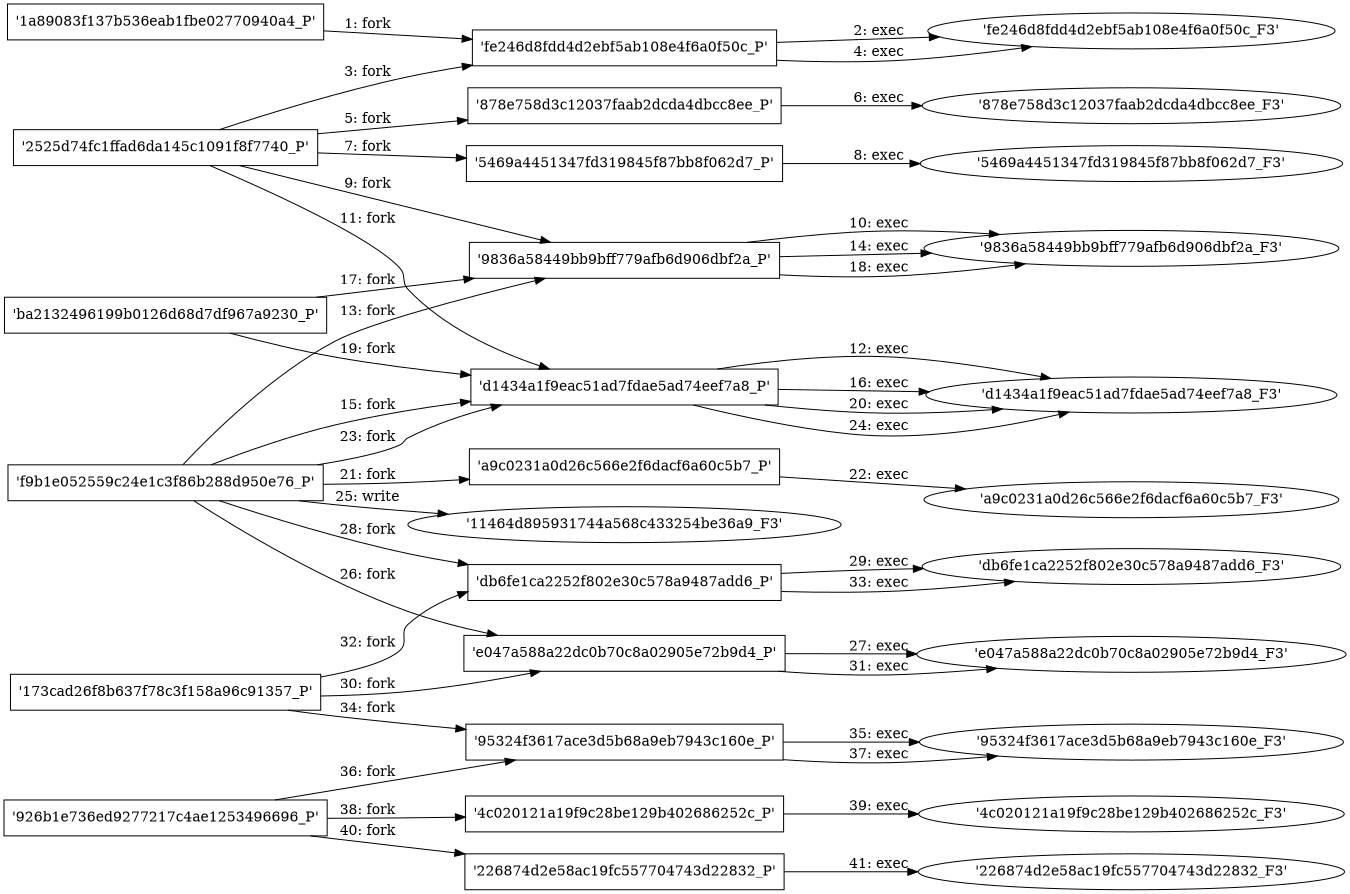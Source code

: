 digraph "D:\Learning\Paper\apt\基于CTI的攻击预警\Dataset\攻击图\ASGfromALLCTI\Windows Defender ATP machine learning Detecting new and unusual breach activity.dot" {
rankdir="LR"
size="9"
fixedsize="false"
splines="true"
nodesep=0.3
ranksep=0
fontsize=10
overlap="scalexy"
engine= "neato"
	"'1a89083f137b536eab1fbe02770940a4_P'" [node_type=Process shape=box]
	"'fe246d8fdd4d2ebf5ab108e4f6a0f50c_P'" [node_type=Process shape=box]
	"'1a89083f137b536eab1fbe02770940a4_P'" -> "'fe246d8fdd4d2ebf5ab108e4f6a0f50c_P'" [label="1: fork"]
	"'fe246d8fdd4d2ebf5ab108e4f6a0f50c_P'" [node_type=Process shape=box]
	"'fe246d8fdd4d2ebf5ab108e4f6a0f50c_F3'" [node_type=File shape=ellipse]
	"'fe246d8fdd4d2ebf5ab108e4f6a0f50c_P'" -> "'fe246d8fdd4d2ebf5ab108e4f6a0f50c_F3'" [label="2: exec"]
	"'2525d74fc1ffad6da145c1091f8f7740_P'" [node_type=Process shape=box]
	"'fe246d8fdd4d2ebf5ab108e4f6a0f50c_P'" [node_type=Process shape=box]
	"'2525d74fc1ffad6da145c1091f8f7740_P'" -> "'fe246d8fdd4d2ebf5ab108e4f6a0f50c_P'" [label="3: fork"]
	"'fe246d8fdd4d2ebf5ab108e4f6a0f50c_P'" [node_type=Process shape=box]
	"'fe246d8fdd4d2ebf5ab108e4f6a0f50c_F3'" [node_type=File shape=ellipse]
	"'fe246d8fdd4d2ebf5ab108e4f6a0f50c_P'" -> "'fe246d8fdd4d2ebf5ab108e4f6a0f50c_F3'" [label="4: exec"]
	"'2525d74fc1ffad6da145c1091f8f7740_P'" [node_type=Process shape=box]
	"'878e758d3c12037faab2dcda4dbcc8ee_P'" [node_type=Process shape=box]
	"'2525d74fc1ffad6da145c1091f8f7740_P'" -> "'878e758d3c12037faab2dcda4dbcc8ee_P'" [label="5: fork"]
	"'878e758d3c12037faab2dcda4dbcc8ee_P'" [node_type=Process shape=box]
	"'878e758d3c12037faab2dcda4dbcc8ee_F3'" [node_type=File shape=ellipse]
	"'878e758d3c12037faab2dcda4dbcc8ee_P'" -> "'878e758d3c12037faab2dcda4dbcc8ee_F3'" [label="6: exec"]
	"'2525d74fc1ffad6da145c1091f8f7740_P'" [node_type=Process shape=box]
	"'5469a4451347fd319845f87bb8f062d7_P'" [node_type=Process shape=box]
	"'2525d74fc1ffad6da145c1091f8f7740_P'" -> "'5469a4451347fd319845f87bb8f062d7_P'" [label="7: fork"]
	"'5469a4451347fd319845f87bb8f062d7_P'" [node_type=Process shape=box]
	"'5469a4451347fd319845f87bb8f062d7_F3'" [node_type=File shape=ellipse]
	"'5469a4451347fd319845f87bb8f062d7_P'" -> "'5469a4451347fd319845f87bb8f062d7_F3'" [label="8: exec"]
	"'2525d74fc1ffad6da145c1091f8f7740_P'" [node_type=Process shape=box]
	"'9836a58449bb9bff779afb6d906dbf2a_P'" [node_type=Process shape=box]
	"'2525d74fc1ffad6da145c1091f8f7740_P'" -> "'9836a58449bb9bff779afb6d906dbf2a_P'" [label="9: fork"]
	"'9836a58449bb9bff779afb6d906dbf2a_P'" [node_type=Process shape=box]
	"'9836a58449bb9bff779afb6d906dbf2a_F3'" [node_type=File shape=ellipse]
	"'9836a58449bb9bff779afb6d906dbf2a_P'" -> "'9836a58449bb9bff779afb6d906dbf2a_F3'" [label="10: exec"]
	"'2525d74fc1ffad6da145c1091f8f7740_P'" [node_type=Process shape=box]
	"'d1434a1f9eac51ad7fdae5ad74eef7a8_P'" [node_type=Process shape=box]
	"'2525d74fc1ffad6da145c1091f8f7740_P'" -> "'d1434a1f9eac51ad7fdae5ad74eef7a8_P'" [label="11: fork"]
	"'d1434a1f9eac51ad7fdae5ad74eef7a8_P'" [node_type=Process shape=box]
	"'d1434a1f9eac51ad7fdae5ad74eef7a8_F3'" [node_type=File shape=ellipse]
	"'d1434a1f9eac51ad7fdae5ad74eef7a8_P'" -> "'d1434a1f9eac51ad7fdae5ad74eef7a8_F3'" [label="12: exec"]
	"'f9b1e052559c24e1c3f86b288d950e76_P'" [node_type=Process shape=box]
	"'9836a58449bb9bff779afb6d906dbf2a_P'" [node_type=Process shape=box]
	"'f9b1e052559c24e1c3f86b288d950e76_P'" -> "'9836a58449bb9bff779afb6d906dbf2a_P'" [label="13: fork"]
	"'9836a58449bb9bff779afb6d906dbf2a_P'" [node_type=Process shape=box]
	"'9836a58449bb9bff779afb6d906dbf2a_F3'" [node_type=File shape=ellipse]
	"'9836a58449bb9bff779afb6d906dbf2a_P'" -> "'9836a58449bb9bff779afb6d906dbf2a_F3'" [label="14: exec"]
	"'f9b1e052559c24e1c3f86b288d950e76_P'" [node_type=Process shape=box]
	"'d1434a1f9eac51ad7fdae5ad74eef7a8_P'" [node_type=Process shape=box]
	"'f9b1e052559c24e1c3f86b288d950e76_P'" -> "'d1434a1f9eac51ad7fdae5ad74eef7a8_P'" [label="15: fork"]
	"'d1434a1f9eac51ad7fdae5ad74eef7a8_P'" [node_type=Process shape=box]
	"'d1434a1f9eac51ad7fdae5ad74eef7a8_F3'" [node_type=File shape=ellipse]
	"'d1434a1f9eac51ad7fdae5ad74eef7a8_P'" -> "'d1434a1f9eac51ad7fdae5ad74eef7a8_F3'" [label="16: exec"]
	"'ba2132496199b0126d68d7df967a9230_P'" [node_type=Process shape=box]
	"'9836a58449bb9bff779afb6d906dbf2a_P'" [node_type=Process shape=box]
	"'ba2132496199b0126d68d7df967a9230_P'" -> "'9836a58449bb9bff779afb6d906dbf2a_P'" [label="17: fork"]
	"'9836a58449bb9bff779afb6d906dbf2a_P'" [node_type=Process shape=box]
	"'9836a58449bb9bff779afb6d906dbf2a_F3'" [node_type=File shape=ellipse]
	"'9836a58449bb9bff779afb6d906dbf2a_P'" -> "'9836a58449bb9bff779afb6d906dbf2a_F3'" [label="18: exec"]
	"'ba2132496199b0126d68d7df967a9230_P'" [node_type=Process shape=box]
	"'d1434a1f9eac51ad7fdae5ad74eef7a8_P'" [node_type=Process shape=box]
	"'ba2132496199b0126d68d7df967a9230_P'" -> "'d1434a1f9eac51ad7fdae5ad74eef7a8_P'" [label="19: fork"]
	"'d1434a1f9eac51ad7fdae5ad74eef7a8_P'" [node_type=Process shape=box]
	"'d1434a1f9eac51ad7fdae5ad74eef7a8_F3'" [node_type=File shape=ellipse]
	"'d1434a1f9eac51ad7fdae5ad74eef7a8_P'" -> "'d1434a1f9eac51ad7fdae5ad74eef7a8_F3'" [label="20: exec"]
	"'f9b1e052559c24e1c3f86b288d950e76_P'" [node_type=Process shape=box]
	"'a9c0231a0d26c566e2f6dacf6a60c5b7_P'" [node_type=Process shape=box]
	"'f9b1e052559c24e1c3f86b288d950e76_P'" -> "'a9c0231a0d26c566e2f6dacf6a60c5b7_P'" [label="21: fork"]
	"'a9c0231a0d26c566e2f6dacf6a60c5b7_P'" [node_type=Process shape=box]
	"'a9c0231a0d26c566e2f6dacf6a60c5b7_F3'" [node_type=File shape=ellipse]
	"'a9c0231a0d26c566e2f6dacf6a60c5b7_P'" -> "'a9c0231a0d26c566e2f6dacf6a60c5b7_F3'" [label="22: exec"]
	"'f9b1e052559c24e1c3f86b288d950e76_P'" [node_type=Process shape=box]
	"'d1434a1f9eac51ad7fdae5ad74eef7a8_P'" [node_type=Process shape=box]
	"'f9b1e052559c24e1c3f86b288d950e76_P'" -> "'d1434a1f9eac51ad7fdae5ad74eef7a8_P'" [label="23: fork"]
	"'d1434a1f9eac51ad7fdae5ad74eef7a8_P'" [node_type=Process shape=box]
	"'d1434a1f9eac51ad7fdae5ad74eef7a8_F3'" [node_type=File shape=ellipse]
	"'d1434a1f9eac51ad7fdae5ad74eef7a8_P'" -> "'d1434a1f9eac51ad7fdae5ad74eef7a8_F3'" [label="24: exec"]
	"'11464d895931744a568c433254be36a9_F3'" [node_type=file shape=ellipse]
	"'f9b1e052559c24e1c3f86b288d950e76_P'" [node_type=Process shape=box]
	"'f9b1e052559c24e1c3f86b288d950e76_P'" -> "'11464d895931744a568c433254be36a9_F3'" [label="25: write"]
	"'f9b1e052559c24e1c3f86b288d950e76_P'" [node_type=Process shape=box]
	"'e047a588a22dc0b70c8a02905e72b9d4_P'" [node_type=Process shape=box]
	"'f9b1e052559c24e1c3f86b288d950e76_P'" -> "'e047a588a22dc0b70c8a02905e72b9d4_P'" [label="26: fork"]
	"'e047a588a22dc0b70c8a02905e72b9d4_P'" [node_type=Process shape=box]
	"'e047a588a22dc0b70c8a02905e72b9d4_F3'" [node_type=File shape=ellipse]
	"'e047a588a22dc0b70c8a02905e72b9d4_P'" -> "'e047a588a22dc0b70c8a02905e72b9d4_F3'" [label="27: exec"]
	"'f9b1e052559c24e1c3f86b288d950e76_P'" [node_type=Process shape=box]
	"'db6fe1ca2252f802e30c578a9487add6_P'" [node_type=Process shape=box]
	"'f9b1e052559c24e1c3f86b288d950e76_P'" -> "'db6fe1ca2252f802e30c578a9487add6_P'" [label="28: fork"]
	"'db6fe1ca2252f802e30c578a9487add6_P'" [node_type=Process shape=box]
	"'db6fe1ca2252f802e30c578a9487add6_F3'" [node_type=File shape=ellipse]
	"'db6fe1ca2252f802e30c578a9487add6_P'" -> "'db6fe1ca2252f802e30c578a9487add6_F3'" [label="29: exec"]
	"'173cad26f8b637f78c3f158a96c91357_P'" [node_type=Process shape=box]
	"'e047a588a22dc0b70c8a02905e72b9d4_P'" [node_type=Process shape=box]
	"'173cad26f8b637f78c3f158a96c91357_P'" -> "'e047a588a22dc0b70c8a02905e72b9d4_P'" [label="30: fork"]
	"'e047a588a22dc0b70c8a02905e72b9d4_P'" [node_type=Process shape=box]
	"'e047a588a22dc0b70c8a02905e72b9d4_F3'" [node_type=File shape=ellipse]
	"'e047a588a22dc0b70c8a02905e72b9d4_P'" -> "'e047a588a22dc0b70c8a02905e72b9d4_F3'" [label="31: exec"]
	"'173cad26f8b637f78c3f158a96c91357_P'" [node_type=Process shape=box]
	"'db6fe1ca2252f802e30c578a9487add6_P'" [node_type=Process shape=box]
	"'173cad26f8b637f78c3f158a96c91357_P'" -> "'db6fe1ca2252f802e30c578a9487add6_P'" [label="32: fork"]
	"'db6fe1ca2252f802e30c578a9487add6_P'" [node_type=Process shape=box]
	"'db6fe1ca2252f802e30c578a9487add6_F3'" [node_type=File shape=ellipse]
	"'db6fe1ca2252f802e30c578a9487add6_P'" -> "'db6fe1ca2252f802e30c578a9487add6_F3'" [label="33: exec"]
	"'173cad26f8b637f78c3f158a96c91357_P'" [node_type=Process shape=box]
	"'95324f3617ace3d5b68a9eb7943c160e_P'" [node_type=Process shape=box]
	"'173cad26f8b637f78c3f158a96c91357_P'" -> "'95324f3617ace3d5b68a9eb7943c160e_P'" [label="34: fork"]
	"'95324f3617ace3d5b68a9eb7943c160e_P'" [node_type=Process shape=box]
	"'95324f3617ace3d5b68a9eb7943c160e_F3'" [node_type=File shape=ellipse]
	"'95324f3617ace3d5b68a9eb7943c160e_P'" -> "'95324f3617ace3d5b68a9eb7943c160e_F3'" [label="35: exec"]
	"'926b1e736ed9277217c4ae1253496696_P'" [node_type=Process shape=box]
	"'95324f3617ace3d5b68a9eb7943c160e_P'" [node_type=Process shape=box]
	"'926b1e736ed9277217c4ae1253496696_P'" -> "'95324f3617ace3d5b68a9eb7943c160e_P'" [label="36: fork"]
	"'95324f3617ace3d5b68a9eb7943c160e_P'" [node_type=Process shape=box]
	"'95324f3617ace3d5b68a9eb7943c160e_F3'" [node_type=File shape=ellipse]
	"'95324f3617ace3d5b68a9eb7943c160e_P'" -> "'95324f3617ace3d5b68a9eb7943c160e_F3'" [label="37: exec"]
	"'926b1e736ed9277217c4ae1253496696_P'" [node_type=Process shape=box]
	"'4c020121a19f9c28be129b402686252c_P'" [node_type=Process shape=box]
	"'926b1e736ed9277217c4ae1253496696_P'" -> "'4c020121a19f9c28be129b402686252c_P'" [label="38: fork"]
	"'4c020121a19f9c28be129b402686252c_P'" [node_type=Process shape=box]
	"'4c020121a19f9c28be129b402686252c_F3'" [node_type=File shape=ellipse]
	"'4c020121a19f9c28be129b402686252c_P'" -> "'4c020121a19f9c28be129b402686252c_F3'" [label="39: exec"]
	"'926b1e736ed9277217c4ae1253496696_P'" [node_type=Process shape=box]
	"'226874d2e58ac19fc557704743d22832_P'" [node_type=Process shape=box]
	"'926b1e736ed9277217c4ae1253496696_P'" -> "'226874d2e58ac19fc557704743d22832_P'" [label="40: fork"]
	"'226874d2e58ac19fc557704743d22832_P'" [node_type=Process shape=box]
	"'226874d2e58ac19fc557704743d22832_F3'" [node_type=File shape=ellipse]
	"'226874d2e58ac19fc557704743d22832_P'" -> "'226874d2e58ac19fc557704743d22832_F3'" [label="41: exec"]
}
